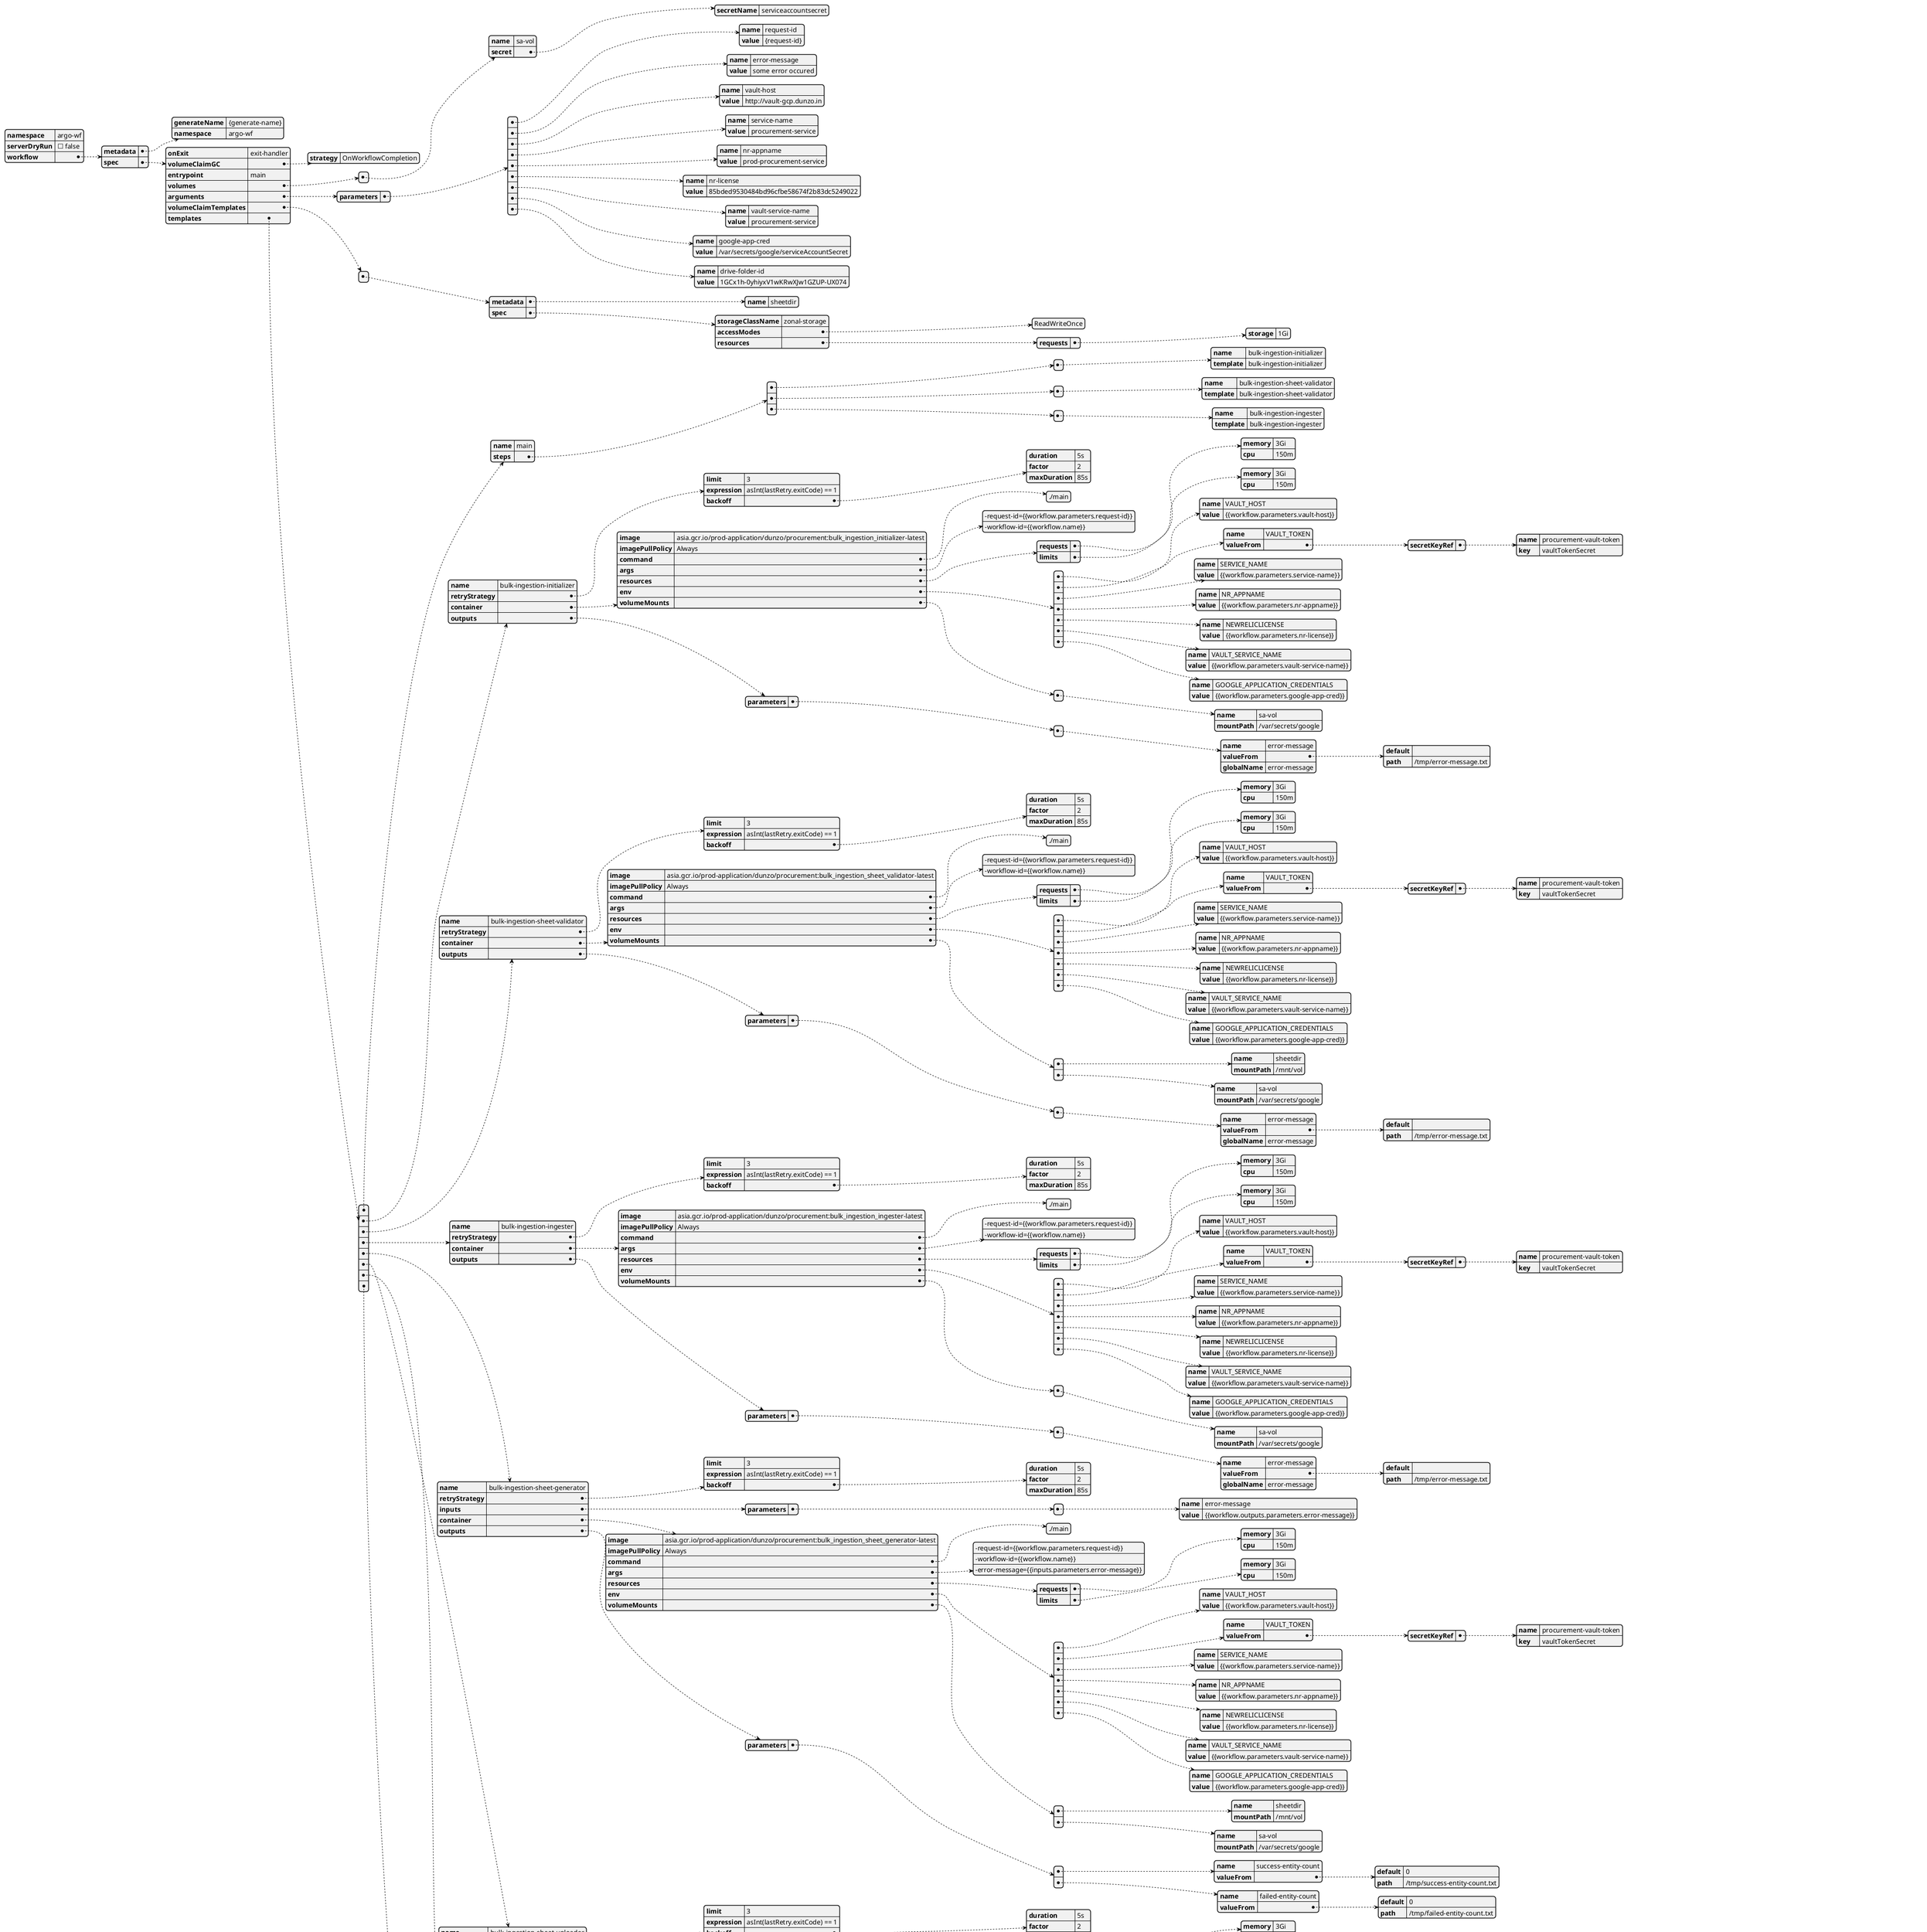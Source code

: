 @startjson
{
  "namespace": "argo-wf",
  "serverDryRun": false,
  "workflow": {
    "metadata": {
      "generateName": "{generate-name}",
      "namespace": "argo-wf"
    },
    "spec": {
      "onExit": "exit-handler",
      "volumeClaimGC": {
        "strategy": "OnWorkflowCompletion"
      },
      "entrypoint": "main",
      "volumes": [
        {
          "name": "sa-vol",
          "secret": {
            "secretName": "serviceaccountsecret"
          }
        }
      ],
      "arguments": {
        "parameters": [
          {
            "name": "request-id",
            "value": "{request-id}"
          },
          {
            "name": "error-message",
            "value": "some error occured"
          },
          {
            "name": "vault-host",
            "value": "http://vault-gcp.dunzo.in"
          },
          {
            "name": "service-name",
            "value": "procurement-service"
          },
          {
            "name": "nr-appname",
            "value": "prod-procurement-service"
          },
          {
            "name": "nr-license",
            "value": "85bded9530484bd96cfbe58674f2b83dc5249022"
          },
          {
            "name": "vault-service-name",
            "value": "procurement-service"
          },
          {
            "name": "google-app-cred",
            "value": "/var/secrets/google/serviceAccountSecret"
          },
          {
            "name": "drive-folder-id",
            "value": "1GCx1h-0yhiyxV1wKRwXJw1GZUP-UX074"
          }
        ]
      },
      "volumeClaimTemplates": [
        {
          "metadata": {
            "name": "sheetdir"
          },
          "spec": {
            "storageClassName": "zonal-storage",
            "accessModes": [
              "ReadWriteOnce"
            ],
            "resources": {
              "requests": {
                "storage": "1Gi"
              }
            }
          }
        }
      ],
      "templates": [
        {
          "name": "main",
          "steps": [
            [
              {
                "name": "bulk-ingestion-initializer",
                "template": "bulk-ingestion-initializer"
              }
            ],
            [
              {
                "name": "bulk-ingestion-sheet-validator",
                "template": "bulk-ingestion-sheet-validator"
              }
            ],
            [
              {
                "name": "bulk-ingestion-ingester",
                "template": "bulk-ingestion-ingester"
              }
            ]
          ]
        },
        {
          "name": "bulk-ingestion-initializer",
          "retryStrategy": {
            "limit": "3",
            "expression": "asInt(lastRetry.exitCode) == 1",
            "backoff": {
              "duration": "5s",
              "factor": 2,
              "maxDuration": "85s"
            }
          },
          "container": {
            "image": "asia.gcr.io/prod-application/dunzo/procurement:bulk_ingestion_initializer-latest",
            "imagePullPolicy": "Always",
            "command": [
              "./main"
            ],
            "args": [
              "-request-id={{workflow.parameters.request-id}}",
              "-workflow-id={{workflow.name}}"
            ],
            "resources": {
              "requests": {
                "memory": "3Gi",
                "cpu": "150m"
              },
              "limits": {
                "memory": "3Gi",
                "cpu": "150m"
              }
            },
            "env": [
              {
                "name": "VAULT_HOST",
                "value": "{{workflow.parameters.vault-host}}"
              },
              {
                "name": "VAULT_TOKEN",
                "valueFrom": {
                  "secretKeyRef": {
                    "name": "procurement-vault-token",
                    "key": "vaultTokenSecret"
                  }
                }
              },
              {
                "name": "SERVICE_NAME",
                "value": "{{workflow.parameters.service-name}}"
              },
              {
                "name": "NR_APPNAME",
                "value": "{{workflow.parameters.nr-appname}}"
              },
              {
                "name": "NEWRELICLICENSE",
                "value": "{{workflow.parameters.nr-license}}"
              },
              {
                "name": "VAULT_SERVICE_NAME",
                "value": "{{workflow.parameters.vault-service-name}}"
              },
              {
                "name": "GOOGLE_APPLICATION_CREDENTIALS",
                "value": "{{workflow.parameters.google-app-cred}}"
              }
            ],
            "volumeMounts": [
              {
                "name": "sa-vol",
                "mountPath": "/var/secrets/google"
              }
            ]
          },
          "outputs": {
            "parameters": [
              {
                "name": "error-message",
                "valueFrom": {
                  "default": "",
                  "path": "/tmp/error-message.txt"
                },
                "globalName": "error-message"
              }
            ]
          }
        },
        {
          "name": "bulk-ingestion-sheet-validator",
          "retryStrategy": {
            "limit": "3",
            "expression": "asInt(lastRetry.exitCode) == 1",
            "backoff": {
              "duration": "5s",
              "factor": 2,
              "maxDuration": "85s"
            }
          },
          "container": {
            "image": "asia.gcr.io/prod-application/dunzo/procurement:bulk_ingestion_sheet_validator-latest",
            "imagePullPolicy": "Always",
            "command": [
              "./main"
            ],
            "args": [
              "-request-id={{workflow.parameters.request-id}}",
              "-workflow-id={{workflow.name}}"
            ],
            "resources": {
              "requests": {
                "memory": "3Gi",
                "cpu": "150m"
              },
              "limits": {
                "memory": "3Gi",
                "cpu": "150m"
              }
            },
            "env": [
              {
                "name": "VAULT_HOST",
                "value": "{{workflow.parameters.vault-host}}"
              },
              {
                "name": "VAULT_TOKEN",
                "valueFrom": {
                  "secretKeyRef": {
                    "name": "procurement-vault-token",
                    "key": "vaultTokenSecret"
                  }
                }
              },
              {
                "name": "SERVICE_NAME",
                "value": "{{workflow.parameters.service-name}}"
              },
              {
                "name": "NR_APPNAME",
                "value": "{{workflow.parameters.nr-appname}}"
              },
              {
                "name": "NEWRELICLICENSE",
                "value": "{{workflow.parameters.nr-license}}"
              },
              {
                "name": "VAULT_SERVICE_NAME",
                "value": "{{workflow.parameters.vault-service-name}}"
              },
              {
                "name": "GOOGLE_APPLICATION_CREDENTIALS",
                "value": "{{workflow.parameters.google-app-cred}}"
              }
            ],
            "volumeMounts": [
              {
                "name": "sheetdir",
                "mountPath": "/mnt/vol"
              },
              {
                "name": "sa-vol",
                "mountPath": "/var/secrets/google"
              }
            ]
          },
          "outputs": {
            "parameters": [
              {
                "name": "error-message",
                "valueFrom": {
                  "default": "",
                  "path": "/tmp/error-message.txt"
                },
                "globalName": "error-message"
              }
            ]
          }
        },
        {
          "name": "bulk-ingestion-ingester",
          "retryStrategy": {
            "limit": "3",
            "expression": "asInt(lastRetry.exitCode) == 1",
            "backoff": {
              "duration": "5s",
              "factor": 2,
              "maxDuration": "85s"
            }
          },
          "container": {
            "image": "asia.gcr.io/prod-application/dunzo/procurement:bulk_ingestion_ingester-latest",
            "imagePullPolicy": "Always",
            "command": [
              "./main"
            ],
            "args": [
              "-request-id={{workflow.parameters.request-id}}",
              "-workflow-id={{workflow.name}}"
            ],
            "resources": {
              "requests": {
                "memory": "3Gi",
                "cpu": "150m"
              },
              "limits": {
                "memory": "3Gi",
                "cpu": "150m"
              }
            },
            "env": [
              {
                "name": "VAULT_HOST",
                "value": "{{workflow.parameters.vault-host}}"
              },
              {
                "name": "VAULT_TOKEN",
                "valueFrom": {
                  "secretKeyRef": {
                    "name": "procurement-vault-token",
                    "key": "vaultTokenSecret"
                  }
                }
              },
              {
                "name": "SERVICE_NAME",
                "value": "{{workflow.parameters.service-name}}"
              },
              {
                "name": "NR_APPNAME",
                "value": "{{workflow.parameters.nr-appname}}"
              },
              {
                "name": "NEWRELICLICENSE",
                "value": "{{workflow.parameters.nr-license}}"
              },
              {
                "name": "VAULT_SERVICE_NAME",
                "value": "{{workflow.parameters.vault-service-name}}"
              },
              {
                "name": "GOOGLE_APPLICATION_CREDENTIALS",
                "value": "{{workflow.parameters.google-app-cred}}"
              }
            ],
            "volumeMounts": [
              {
                "name": "sa-vol",
                "mountPath": "/var/secrets/google"
              }
            ]
          },
          "outputs": {
            "parameters": [
              {
                "name": "error-message",
                "valueFrom": {
                  "default": "",
                  "path": "/tmp/error-message.txt"
                },
                "globalName": "error-message"
              }
            ]
          }
        },
        {
          "name": "bulk-ingestion-sheet-generator",
          "retryStrategy": {
            "limit": "3",
            "expression": "asInt(lastRetry.exitCode) == 1",
            "backoff": {
              "duration": "5s",
              "factor": 2,
              "maxDuration": "85s"
            }
          },
          "inputs": {
            "parameters": [
              {
                "name": "error-message",
                "value": "{{workflow.outputs.parameters.error-message}}"
              }
            ]
          },
          "container": {
            "image": "asia.gcr.io/prod-application/dunzo/procurement:bulk_ingestion_sheet_generator-latest",
            "imagePullPolicy": "Always",
            "command": [
              "./main"
            ],
            "args": [
              "-request-id={{workflow.parameters.request-id}}",
              "-workflow-id={{workflow.name}}",
              "-error-message={{inputs.parameters.error-message}}"
            ],
            "resources": {
              "requests": {
                "memory": "3Gi",
                "cpu": "150m"
              },
              "limits": {
                "memory": "3Gi",
                "cpu": "150m"
              }
            },
            "env": [
              {
                "name": "VAULT_HOST",
                "value": "{{workflow.parameters.vault-host}}"
              },
              {
                "name": "VAULT_TOKEN",
                "valueFrom": {
                  "secretKeyRef": {
                    "name": "procurement-vault-token",
                    "key": "vaultTokenSecret"
                  }
                }
              },
              {
                "name": "SERVICE_NAME",
                "value": "{{workflow.parameters.service-name}}"
              },
              {
                "name": "NR_APPNAME",
                "value": "{{workflow.parameters.nr-appname}}"
              },
              {
                "name": "NEWRELICLICENSE",
                "value": "{{workflow.parameters.nr-license}}"
              },
              {
                "name": "VAULT_SERVICE_NAME",
                "value": "{{workflow.parameters.vault-service-name}}"
              },
              {
                "name": "GOOGLE_APPLICATION_CREDENTIALS",
                "value": "{{workflow.parameters.google-app-cred}}"
              }
            ],
            "volumeMounts": [
              {
                "name": "sheetdir",
                "mountPath": "/mnt/vol"
              },
              {
                "name": "sa-vol",
                "mountPath": "/var/secrets/google"
              }
            ]
          },
          "outputs": {
            "parameters": [
              {
                "name": "success-entity-count",
                "valueFrom": {
                  "default": "0",
                  "path": "/tmp/success-entity-count.txt"
                }
              },
              {
                "name": "failed-entity-count",
                "valueFrom": {
                  "default": "0",
                  "path": "/tmp/failed-entity-count.txt"
                }
              }
            ]
          }
        },
        {
          "name": "bulk-ingestion-sheet-uploader",
          "retryStrategy": {
            "limit": "3",
            "expression": "asInt(lastRetry.exitCode) == 1",
            "backoff": {
              "duration": "5s",
              "factor": 2,
              "maxDuration": "85s"
            }
          },
          "container": {
            "image": "asia.gcr.io/prod-application/dunzo/procurement:bulk_ingestion_sheet_uploader-latest",
            "imagePullPolicy": "Always",
            "command": [
              "./main"
            ],
            "args": [
              "-request-id={{workflow.parameters.request-id}}",
              "-workflow-id={{workflow.name}}"
            ],
            "resources": {
              "requests": {
                "memory": "3Gi",
                "cpu": "150m"
              },
              "limits": {
                "memory": "3Gi",
                "cpu": "150m"
              }
            },
            "env": [
              {
                "name": "VAULT_HOST",
                "value": "{{workflow.parameters.vault-host}}"
              },
              {
                "name": "VAULT_TOKEN",
                "valueFrom": {
                  "secretKeyRef": {
                    "name": "procurement-vault-token",
                    "key": "vaultTokenSecret"
                  }
                }
              },
              {
                "name": "SERVICE_NAME",
                "value": "{{workflow.parameters.service-name}}"
              },
              {
                "name": "NR_APPNAME",
                "value": "{{workflow.parameters.nr-appname}}"
              },
              {
                "name": "NEWRELICLICENSE",
                "value": "{{workflow.parameters.nr-license}}"
              },
              {
                "name": "VAULT_SERVICE_NAME",
                "value": "{{workflow.parameters.vault-service-name}}"
              },
              {
                "name": "GOOGLE_APPLICATION_CREDENTIALS",
                "value": "{{workflow.parameters.google-app-cred}}"
              },
              {
                "name": "DRIVE_FOLDER_ID",
                "value": "{{workflow.parameters.drive-folder-id}}"
              }
            ],
            "volumeMounts": [
              {
                "name": "sheetdir",
                "mountPath": "/mnt/vol"
              },
              {
                "name": "sa-vol",
                "mountPath": "/var/secrets/google"
              }
            ]
          },
          "outputs": {
            "parameters": [
              {
                "name": "success-sheet-url",
                "valueFrom": {
                  "default": "",
                  "path": "/tmp/success-sheet-url.txt"
                }
              },
              {
                "name": "failed-sheet-url",
                "valueFrom": {
                  "default": "",
                  "path": "/tmp/failed-sheet-url.txt"
                }
              }
            ]
          }
        },
        {
          "name": "bulk-ingestion-completer",
          "retryStrategy": {
            "limit": "3",
            "expression": "asInt(lastRetry.exitCode) == 1",
            "backoff": {
              "duration": "5s",
              "factor": 2,
              "maxDuration": "85s"
            }
          },
          "inputs": {
            "parameters": [
              {
                "name": "success-entity-count"
              },
              {
                "name": "failed-entity-count"
              },
              {
                "name": "success-sheet-url"
              },
              {
                "name": "failed-sheet-url"
              }
            ]
          },
          "container": {
            "image": "asia.gcr.io/prod-application/dunzo/procurement:bulk_ingestion_completer-latest",
            "imagePullPolicy": "Always",
            "command": [
              "./main"
            ],
            "args": [
              "-request-id={{workflow.parameters.request-id}}",
              "-success-sheet-url={{inputs.parameters.success-sheet-url}}",
              "-failed-sheet-url={{inputs.parameters.failed-sheet-url}}",
              "-success-entity-count={{inputs.parameters.success-entity-count}}",
              "-failed-entity-count={{inputs.parameters.failed-entity-count}}"
            ],
            "resources": {
              "requests": {
                "memory": "3Gi",
                "cpu": "150m"
              },
              "limits": {
                "memory": "3Gi",
                "cpu": "150m"
              }
            },
            "env": [
              {
                "name": "VAULT_HOST",
                "value": "{{workflow.parameters.vault-host}}"
              },
              {
                "name": "VAULT_TOKEN",
                "valueFrom": {
                  "secretKeyRef": {
                    "name": "procurement-vault-token",
                    "key": "vaultTokenSecret"
                  }
                }
              },
              {
                "name": "SERVICE_NAME",
                "value": "{{workflow.parameters.service-name}}"
              },
              {
                "name": "NR_APPNAME",
                "value": "{{workflow.parameters.nr-appname}}"
              },
              {
                "name": "NEWRELICLICENSE",
                "value": "{{workflow.parameters.nr-license}}"
              },
              {
                "name": "VAULT_SERVICE_NAME",
                "value": "{{workflow.parameters.vault-service-name}}"
              },
              {
                "name": "GOOGLE_APPLICATION_CREDENTIALS",
                "value": "{{workflow.parameters.google-app-cred}}"
              }
            ],
            "volumeMounts": [
              {
                "name": "sa-vol",
                "mountPath": "/var/secrets/google"
              }
            ]
          }
        },
        {
          "name": "exit-handler",
          "steps": [
            [
              {
                "name": "bulk-ingestion-sheet-generator",
                "template": "bulk-ingestion-sheet-generator",
                "continueOn": {
                  "failed": true
                }
              }
            ],
            [
              {
                "name": "bulk-ingestion-sheet-uploader",
                "template": "bulk-ingestion-sheet-uploader",
                "continueOn": {
                  "failed": true
                }
              }
            ],
            [
              {
                "name": "bulk-ingestion-completer",
                "template": "bulk-ingestion-completer",
                "arguments": {
                  "parameters": [
                    {
                      "name": "success-entity-count",
                      "value": "{{steps.bulk-ingestion-sheet-generator.outputs.parameters.success-entity-count}}"
                    },
                    {
                      "name": "failed-entity-count",
                      "value": "{{steps.bulk-ingestion-sheet-generator.outputs.parameters.failed-entity-count}}"
                    },
                    {
                      "name": "success-sheet-url",
                      "value": "{{steps.bulk-ingestion-sheet-uploader.outputs.parameters.success-sheet-url}}"
                    },
                    {
                      "name": "failed-sheet-url",
                      "value": "{{steps.bulk-ingestion-sheet-uploader.outputs.parameters.failed-sheet-url}}"
                    }
                  ]
                }
              }
            ]
          ]
        }
      ]
    }
  }
}
@endjson